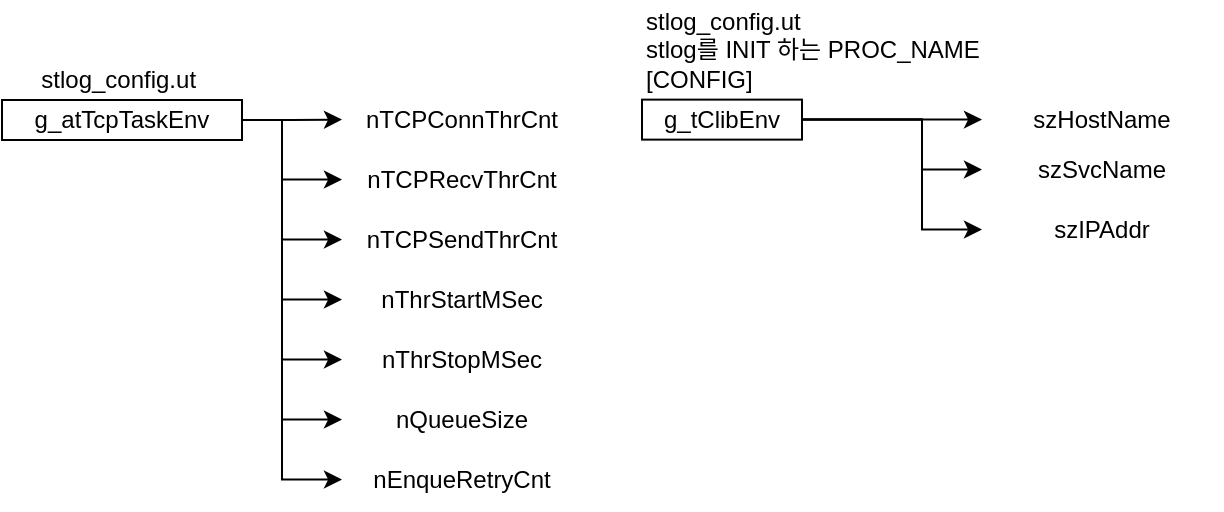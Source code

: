 <mxfile version="28.0.4">
  <diagram name="페이지-1" id="6rRDmgkZXZ9Gl-XmhCU4">
    <mxGraphModel dx="320" dy="495" grid="1" gridSize="10" guides="1" tooltips="1" connect="1" arrows="1" fold="1" page="1" pageScale="1" pageWidth="827" pageHeight="1169" math="0" shadow="0">
      <root>
        <mxCell id="0" />
        <mxCell id="1" parent="0" />
        <mxCell id="S0oh2AhfAs_TwrnKE0im-21" style="edgeStyle=orthogonalEdgeStyle;rounded=0;orthogonalLoop=1;jettySize=auto;html=1;exitX=1;exitY=0.5;exitDx=0;exitDy=0;entryX=0;entryY=0.5;entryDx=0;entryDy=0;" edge="1" parent="1" source="S0oh2AhfAs_TwrnKE0im-1" target="S0oh2AhfAs_TwrnKE0im-22">
          <mxGeometry relative="1" as="geometry">
            <mxPoint x="570" y="409.62" as="targetPoint" />
          </mxGeometry>
        </mxCell>
        <mxCell id="S0oh2AhfAs_TwrnKE0im-1" value="g_tClibEnv" style="rounded=0;whiteSpace=wrap;html=1;" vertex="1" parent="1">
          <mxGeometry x="400" y="399.81" width="80" height="20" as="geometry" />
        </mxCell>
        <mxCell id="S0oh2AhfAs_TwrnKE0im-3" style="edgeStyle=orthogonalEdgeStyle;rounded=0;orthogonalLoop=1;jettySize=auto;html=1;exitX=1;exitY=0.5;exitDx=0;exitDy=0;entryX=0;entryY=0.5;entryDx=0;entryDy=0;" edge="1" parent="1" source="S0oh2AhfAs_TwrnKE0im-2" target="S0oh2AhfAs_TwrnKE0im-4">
          <mxGeometry relative="1" as="geometry">
            <mxPoint x="280" y="409.81" as="targetPoint" />
          </mxGeometry>
        </mxCell>
        <mxCell id="S0oh2AhfAs_TwrnKE0im-2" value="g_atTcpTaskEnv" style="rounded=0;whiteSpace=wrap;html=1;" vertex="1" parent="1">
          <mxGeometry x="80" y="400" width="120" height="20" as="geometry" />
        </mxCell>
        <mxCell id="S0oh2AhfAs_TwrnKE0im-4" value="nTCPConnThrCnt" style="text;html=1;align=center;verticalAlign=middle;whiteSpace=wrap;rounded=0;" vertex="1" parent="1">
          <mxGeometry x="250" y="394.81" width="120" height="30" as="geometry" />
        </mxCell>
        <mxCell id="S0oh2AhfAs_TwrnKE0im-5" style="edgeStyle=orthogonalEdgeStyle;rounded=0;orthogonalLoop=1;jettySize=auto;html=1;exitX=1;exitY=0.5;exitDx=0;exitDy=0;entryX=0;entryY=0.5;entryDx=0;entryDy=0;" edge="1" parent="1" target="S0oh2AhfAs_TwrnKE0im-6" source="S0oh2AhfAs_TwrnKE0im-2">
          <mxGeometry relative="1" as="geometry">
            <mxPoint x="280" y="439.81" as="targetPoint" />
            <mxPoint x="200" y="440" as="sourcePoint" />
            <Array as="points">
              <mxPoint x="220" y="410" />
              <mxPoint x="220" y="440" />
            </Array>
          </mxGeometry>
        </mxCell>
        <mxCell id="S0oh2AhfAs_TwrnKE0im-6" value="nTCPRecvThrCnt" style="text;html=1;align=center;verticalAlign=middle;whiteSpace=wrap;rounded=0;" vertex="1" parent="1">
          <mxGeometry x="250" y="424.81" width="120" height="30" as="geometry" />
        </mxCell>
        <mxCell id="S0oh2AhfAs_TwrnKE0im-9" style="edgeStyle=orthogonalEdgeStyle;rounded=0;orthogonalLoop=1;jettySize=auto;html=1;exitX=1;exitY=0.5;exitDx=0;exitDy=0;entryX=0;entryY=0.5;entryDx=0;entryDy=0;" edge="1" parent="1" target="S0oh2AhfAs_TwrnKE0im-10" source="S0oh2AhfAs_TwrnKE0im-2">
          <mxGeometry relative="1" as="geometry">
            <mxPoint x="280" y="484.62" as="targetPoint" />
            <mxPoint x="200" y="454.81" as="sourcePoint" />
            <Array as="points">
              <mxPoint x="220" y="410" />
              <mxPoint x="220" y="470" />
            </Array>
          </mxGeometry>
        </mxCell>
        <mxCell id="S0oh2AhfAs_TwrnKE0im-10" value="nTCPSendThrCnt" style="text;html=1;align=center;verticalAlign=middle;whiteSpace=wrap;rounded=0;" vertex="1" parent="1">
          <mxGeometry x="250" y="454.81" width="120" height="30" as="geometry" />
        </mxCell>
        <mxCell id="S0oh2AhfAs_TwrnKE0im-11" style="edgeStyle=orthogonalEdgeStyle;rounded=0;orthogonalLoop=1;jettySize=auto;html=1;exitX=1;exitY=0.5;exitDx=0;exitDy=0;entryX=0;entryY=0.5;entryDx=0;entryDy=0;" edge="1" parent="1" target="S0oh2AhfAs_TwrnKE0im-12" source="S0oh2AhfAs_TwrnKE0im-2">
          <mxGeometry relative="1" as="geometry">
            <mxPoint x="280" y="514.62" as="targetPoint" />
            <mxPoint x="200" y="440" as="sourcePoint" />
            <Array as="points">
              <mxPoint x="220" y="410" />
              <mxPoint x="220" y="500" />
            </Array>
          </mxGeometry>
        </mxCell>
        <mxCell id="S0oh2AhfAs_TwrnKE0im-12" value="nThrStartMSec" style="text;html=1;align=center;verticalAlign=middle;whiteSpace=wrap;rounded=0;" vertex="1" parent="1">
          <mxGeometry x="250" y="484.81" width="120" height="30" as="geometry" />
        </mxCell>
        <mxCell id="S0oh2AhfAs_TwrnKE0im-13" style="edgeStyle=orthogonalEdgeStyle;rounded=0;orthogonalLoop=1;jettySize=auto;html=1;exitX=1;exitY=0.5;exitDx=0;exitDy=0;entryX=0;entryY=0.5;entryDx=0;entryDy=0;" edge="1" parent="1" target="S0oh2AhfAs_TwrnKE0im-14" source="S0oh2AhfAs_TwrnKE0im-2">
          <mxGeometry relative="1" as="geometry">
            <mxPoint x="280" y="544.62" as="targetPoint" />
            <mxPoint x="200" y="440" as="sourcePoint" />
            <Array as="points">
              <mxPoint x="220" y="410" />
              <mxPoint x="220" y="530" />
            </Array>
          </mxGeometry>
        </mxCell>
        <mxCell id="S0oh2AhfAs_TwrnKE0im-14" value="nThrStopMSec" style="text;html=1;align=center;verticalAlign=middle;whiteSpace=wrap;rounded=0;" vertex="1" parent="1">
          <mxGeometry x="250" y="514.81" width="120" height="30" as="geometry" />
        </mxCell>
        <mxCell id="S0oh2AhfAs_TwrnKE0im-17" style="edgeStyle=orthogonalEdgeStyle;rounded=0;orthogonalLoop=1;jettySize=auto;html=1;entryX=0;entryY=0.5;entryDx=0;entryDy=0;exitX=1;exitY=0.5;exitDx=0;exitDy=0;" edge="1" parent="1" target="S0oh2AhfAs_TwrnKE0im-18" source="S0oh2AhfAs_TwrnKE0im-2">
          <mxGeometry relative="1" as="geometry">
            <mxPoint x="280" y="574.62" as="targetPoint" />
            <mxPoint x="200" y="470" as="sourcePoint" />
            <Array as="points">
              <mxPoint x="220" y="410" />
              <mxPoint x="220" y="560" />
            </Array>
          </mxGeometry>
        </mxCell>
        <mxCell id="S0oh2AhfAs_TwrnKE0im-18" value="nQueueSize" style="text;html=1;align=center;verticalAlign=middle;whiteSpace=wrap;rounded=0;" vertex="1" parent="1">
          <mxGeometry x="250" y="544.81" width="120" height="30" as="geometry" />
        </mxCell>
        <mxCell id="S0oh2AhfAs_TwrnKE0im-19" style="edgeStyle=orthogonalEdgeStyle;rounded=0;orthogonalLoop=1;jettySize=auto;html=1;exitX=1;exitY=0.5;exitDx=0;exitDy=0;entryX=0;entryY=0.5;entryDx=0;entryDy=0;" edge="1" parent="1" target="S0oh2AhfAs_TwrnKE0im-20" source="S0oh2AhfAs_TwrnKE0im-2">
          <mxGeometry relative="1" as="geometry">
            <mxPoint x="280" y="604.62" as="targetPoint" />
            <mxPoint x="200" y="500" as="sourcePoint" />
            <Array as="points">
              <mxPoint x="220" y="410" />
              <mxPoint x="220" y="590" />
            </Array>
          </mxGeometry>
        </mxCell>
        <mxCell id="S0oh2AhfAs_TwrnKE0im-20" value="nEnqueRetryCnt" style="text;html=1;align=center;verticalAlign=middle;whiteSpace=wrap;rounded=0;" vertex="1" parent="1">
          <mxGeometry x="250" y="574.81" width="120" height="30" as="geometry" />
        </mxCell>
        <mxCell id="S0oh2AhfAs_TwrnKE0im-22" value="szHostName" style="text;html=1;align=center;verticalAlign=middle;whiteSpace=wrap;rounded=0;" vertex="1" parent="1">
          <mxGeometry x="570" y="394.81" width="120" height="30" as="geometry" />
        </mxCell>
        <mxCell id="S0oh2AhfAs_TwrnKE0im-23" value="stlog_config.ut&amp;nbsp;" style="text;html=1;align=center;verticalAlign=middle;whiteSpace=wrap;rounded=0;" vertex="1" parent="1">
          <mxGeometry x="80" y="379.81" width="120" height="20" as="geometry" />
        </mxCell>
        <mxCell id="S0oh2AhfAs_TwrnKE0im-24" style="edgeStyle=orthogonalEdgeStyle;rounded=0;orthogonalLoop=1;jettySize=auto;html=1;exitX=1;exitY=0.5;exitDx=0;exitDy=0;entryX=0;entryY=0.5;entryDx=0;entryDy=0;" edge="1" parent="1" target="S0oh2AhfAs_TwrnKE0im-25" source="S0oh2AhfAs_TwrnKE0im-1">
          <mxGeometry relative="1" as="geometry">
            <mxPoint x="570" y="434.62" as="targetPoint" />
            <mxPoint x="480" y="434.81" as="sourcePoint" />
            <Array as="points">
              <mxPoint x="540" y="409.81" />
              <mxPoint x="540" y="434.81" />
            </Array>
          </mxGeometry>
        </mxCell>
        <mxCell id="S0oh2AhfAs_TwrnKE0im-25" value="szSvcName" style="text;html=1;align=center;verticalAlign=middle;whiteSpace=wrap;rounded=0;" vertex="1" parent="1">
          <mxGeometry x="570" y="419.81" width="120" height="30" as="geometry" />
        </mxCell>
        <mxCell id="S0oh2AhfAs_TwrnKE0im-26" style="edgeStyle=orthogonalEdgeStyle;rounded=0;orthogonalLoop=1;jettySize=auto;html=1;exitX=1;exitY=0.5;exitDx=0;exitDy=0;entryX=0;entryY=0.5;entryDx=0;entryDy=0;" edge="1" parent="1" target="S0oh2AhfAs_TwrnKE0im-27" source="S0oh2AhfAs_TwrnKE0im-1">
          <mxGeometry relative="1" as="geometry">
            <mxPoint x="570" y="464.62" as="targetPoint" />
            <mxPoint x="480" y="464.81" as="sourcePoint" />
            <Array as="points">
              <mxPoint x="540" y="409.81" />
              <mxPoint x="540" y="464.81" />
            </Array>
          </mxGeometry>
        </mxCell>
        <mxCell id="S0oh2AhfAs_TwrnKE0im-27" value="szIPAddr" style="text;html=1;align=center;verticalAlign=middle;whiteSpace=wrap;rounded=0;" vertex="1" parent="1">
          <mxGeometry x="570" y="449.81" width="120" height="30" as="geometry" />
        </mxCell>
        <mxCell id="S0oh2AhfAs_TwrnKE0im-29" value="stlog_config.ut&amp;nbsp;&lt;div&gt;stlog를 INIT 하는 PROC_NAME&lt;br&gt;&lt;div&gt;[CONFIG]&lt;/div&gt;&lt;/div&gt;" style="text;html=1;align=left;verticalAlign=middle;whiteSpace=wrap;rounded=0;" vertex="1" parent="1">
          <mxGeometry x="400" y="350" width="180" height="50" as="geometry" />
        </mxCell>
      </root>
    </mxGraphModel>
  </diagram>
</mxfile>
